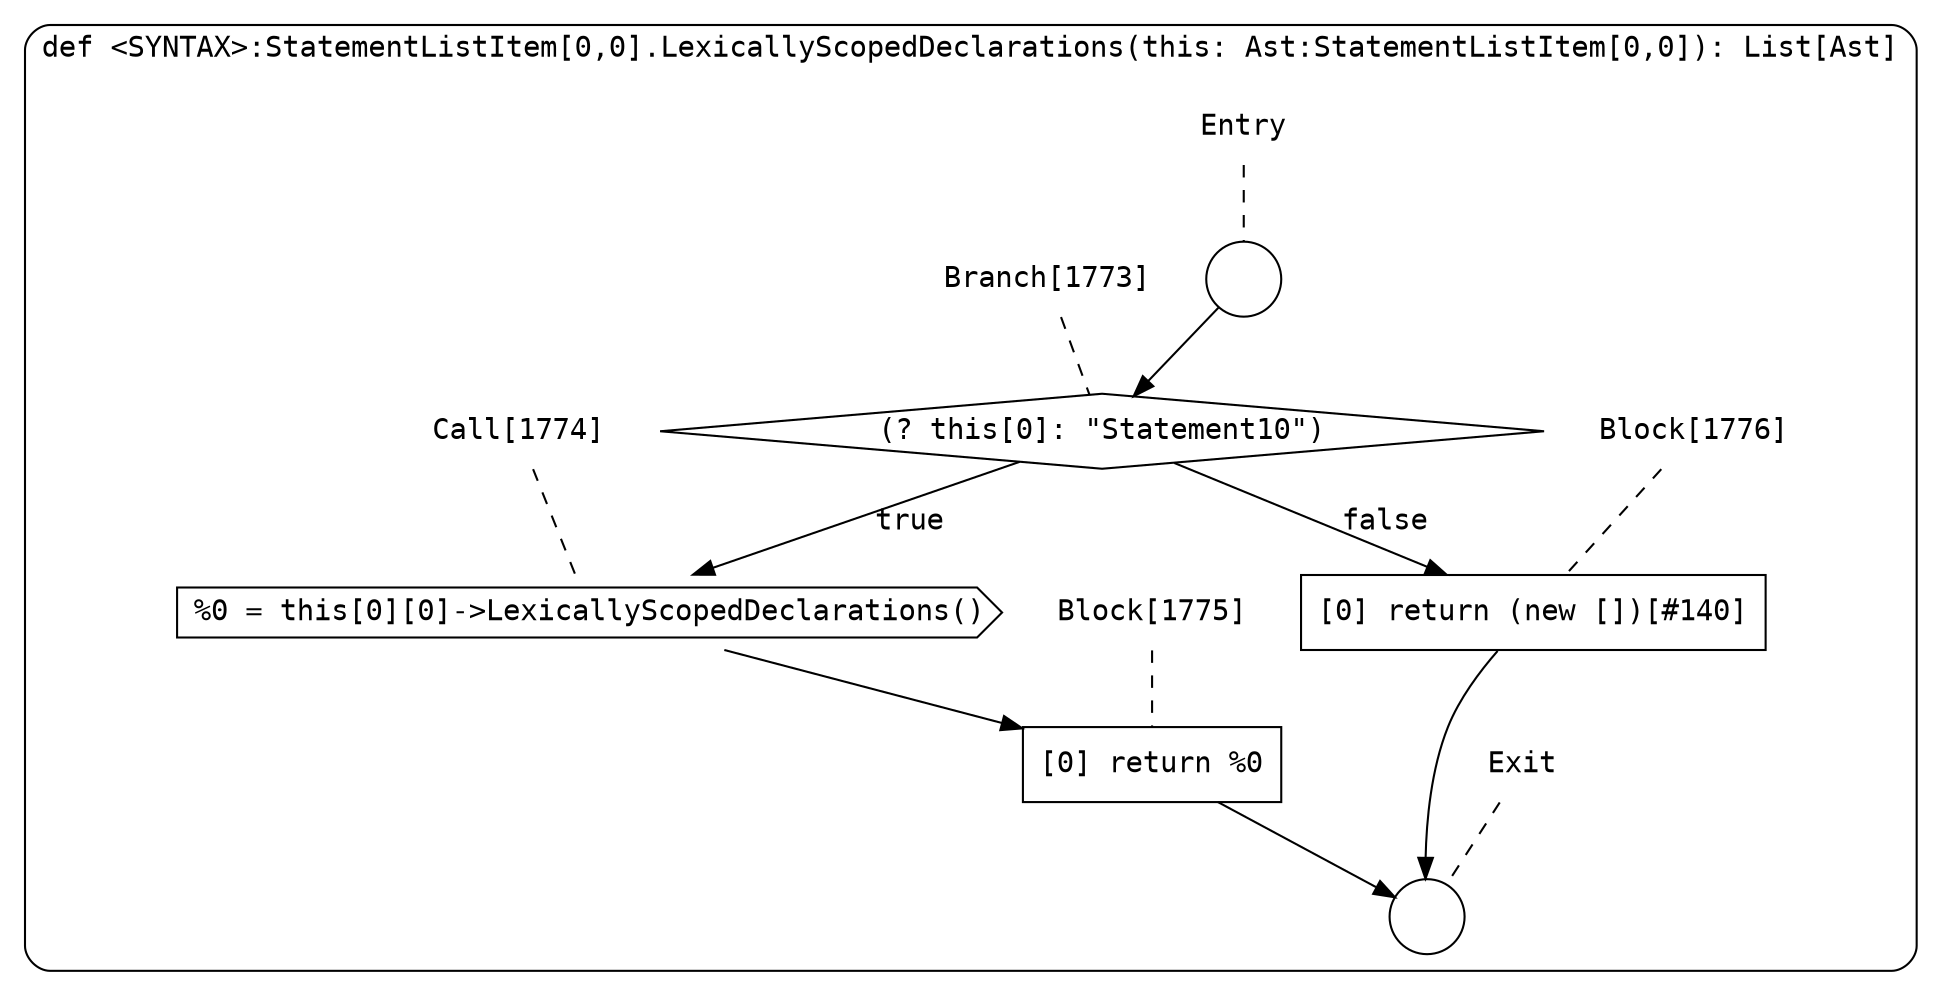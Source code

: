digraph {
  graph [fontname = "Consolas"]
  node [fontname = "Consolas"]
  edge [fontname = "Consolas"]
  subgraph cluster286 {
    label = "def <SYNTAX>:StatementListItem[0,0].LexicallyScopedDeclarations(this: Ast:StatementListItem[0,0]): List[Ast]"
    style = rounded
    cluster286_entry_name [shape=none, label=<<font color="black">Entry</font>>]
    cluster286_entry_name -> cluster286_entry [arrowhead=none, color="black", style=dashed]
    cluster286_entry [shape=circle label=" " color="black" fillcolor="white" style=filled]
    cluster286_entry -> node1773 [color="black"]
    cluster286_exit_name [shape=none, label=<<font color="black">Exit</font>>]
    cluster286_exit_name -> cluster286_exit [arrowhead=none, color="black", style=dashed]
    cluster286_exit [shape=circle label=" " color="black" fillcolor="white" style=filled]
    node1773_name [shape=none, label=<<font color="black">Branch[1773]</font>>]
    node1773_name -> node1773 [arrowhead=none, color="black", style=dashed]
    node1773 [shape=diamond, label=<<font color="black">(? this[0]: &quot;Statement10&quot;)</font>> color="black" fillcolor="white", style=filled]
    node1773 -> node1774 [label=<<font color="black">true</font>> color="black"]
    node1773 -> node1776 [label=<<font color="black">false</font>> color="black"]
    node1774_name [shape=none, label=<<font color="black">Call[1774]</font>>]
    node1774_name -> node1774 [arrowhead=none, color="black", style=dashed]
    node1774 [shape=cds, label=<<font color="black">%0 = this[0][0]-&gt;LexicallyScopedDeclarations()</font>> color="black" fillcolor="white", style=filled]
    node1774 -> node1775 [color="black"]
    node1776_name [shape=none, label=<<font color="black">Block[1776]</font>>]
    node1776_name -> node1776 [arrowhead=none, color="black", style=dashed]
    node1776 [shape=box, label=<<font color="black">[0] return (new [])[#140]<BR ALIGN="LEFT"/></font>> color="black" fillcolor="white", style=filled]
    node1776 -> cluster286_exit [color="black"]
    node1775_name [shape=none, label=<<font color="black">Block[1775]</font>>]
    node1775_name -> node1775 [arrowhead=none, color="black", style=dashed]
    node1775 [shape=box, label=<<font color="black">[0] return %0<BR ALIGN="LEFT"/></font>> color="black" fillcolor="white", style=filled]
    node1775 -> cluster286_exit [color="black"]
  }
}